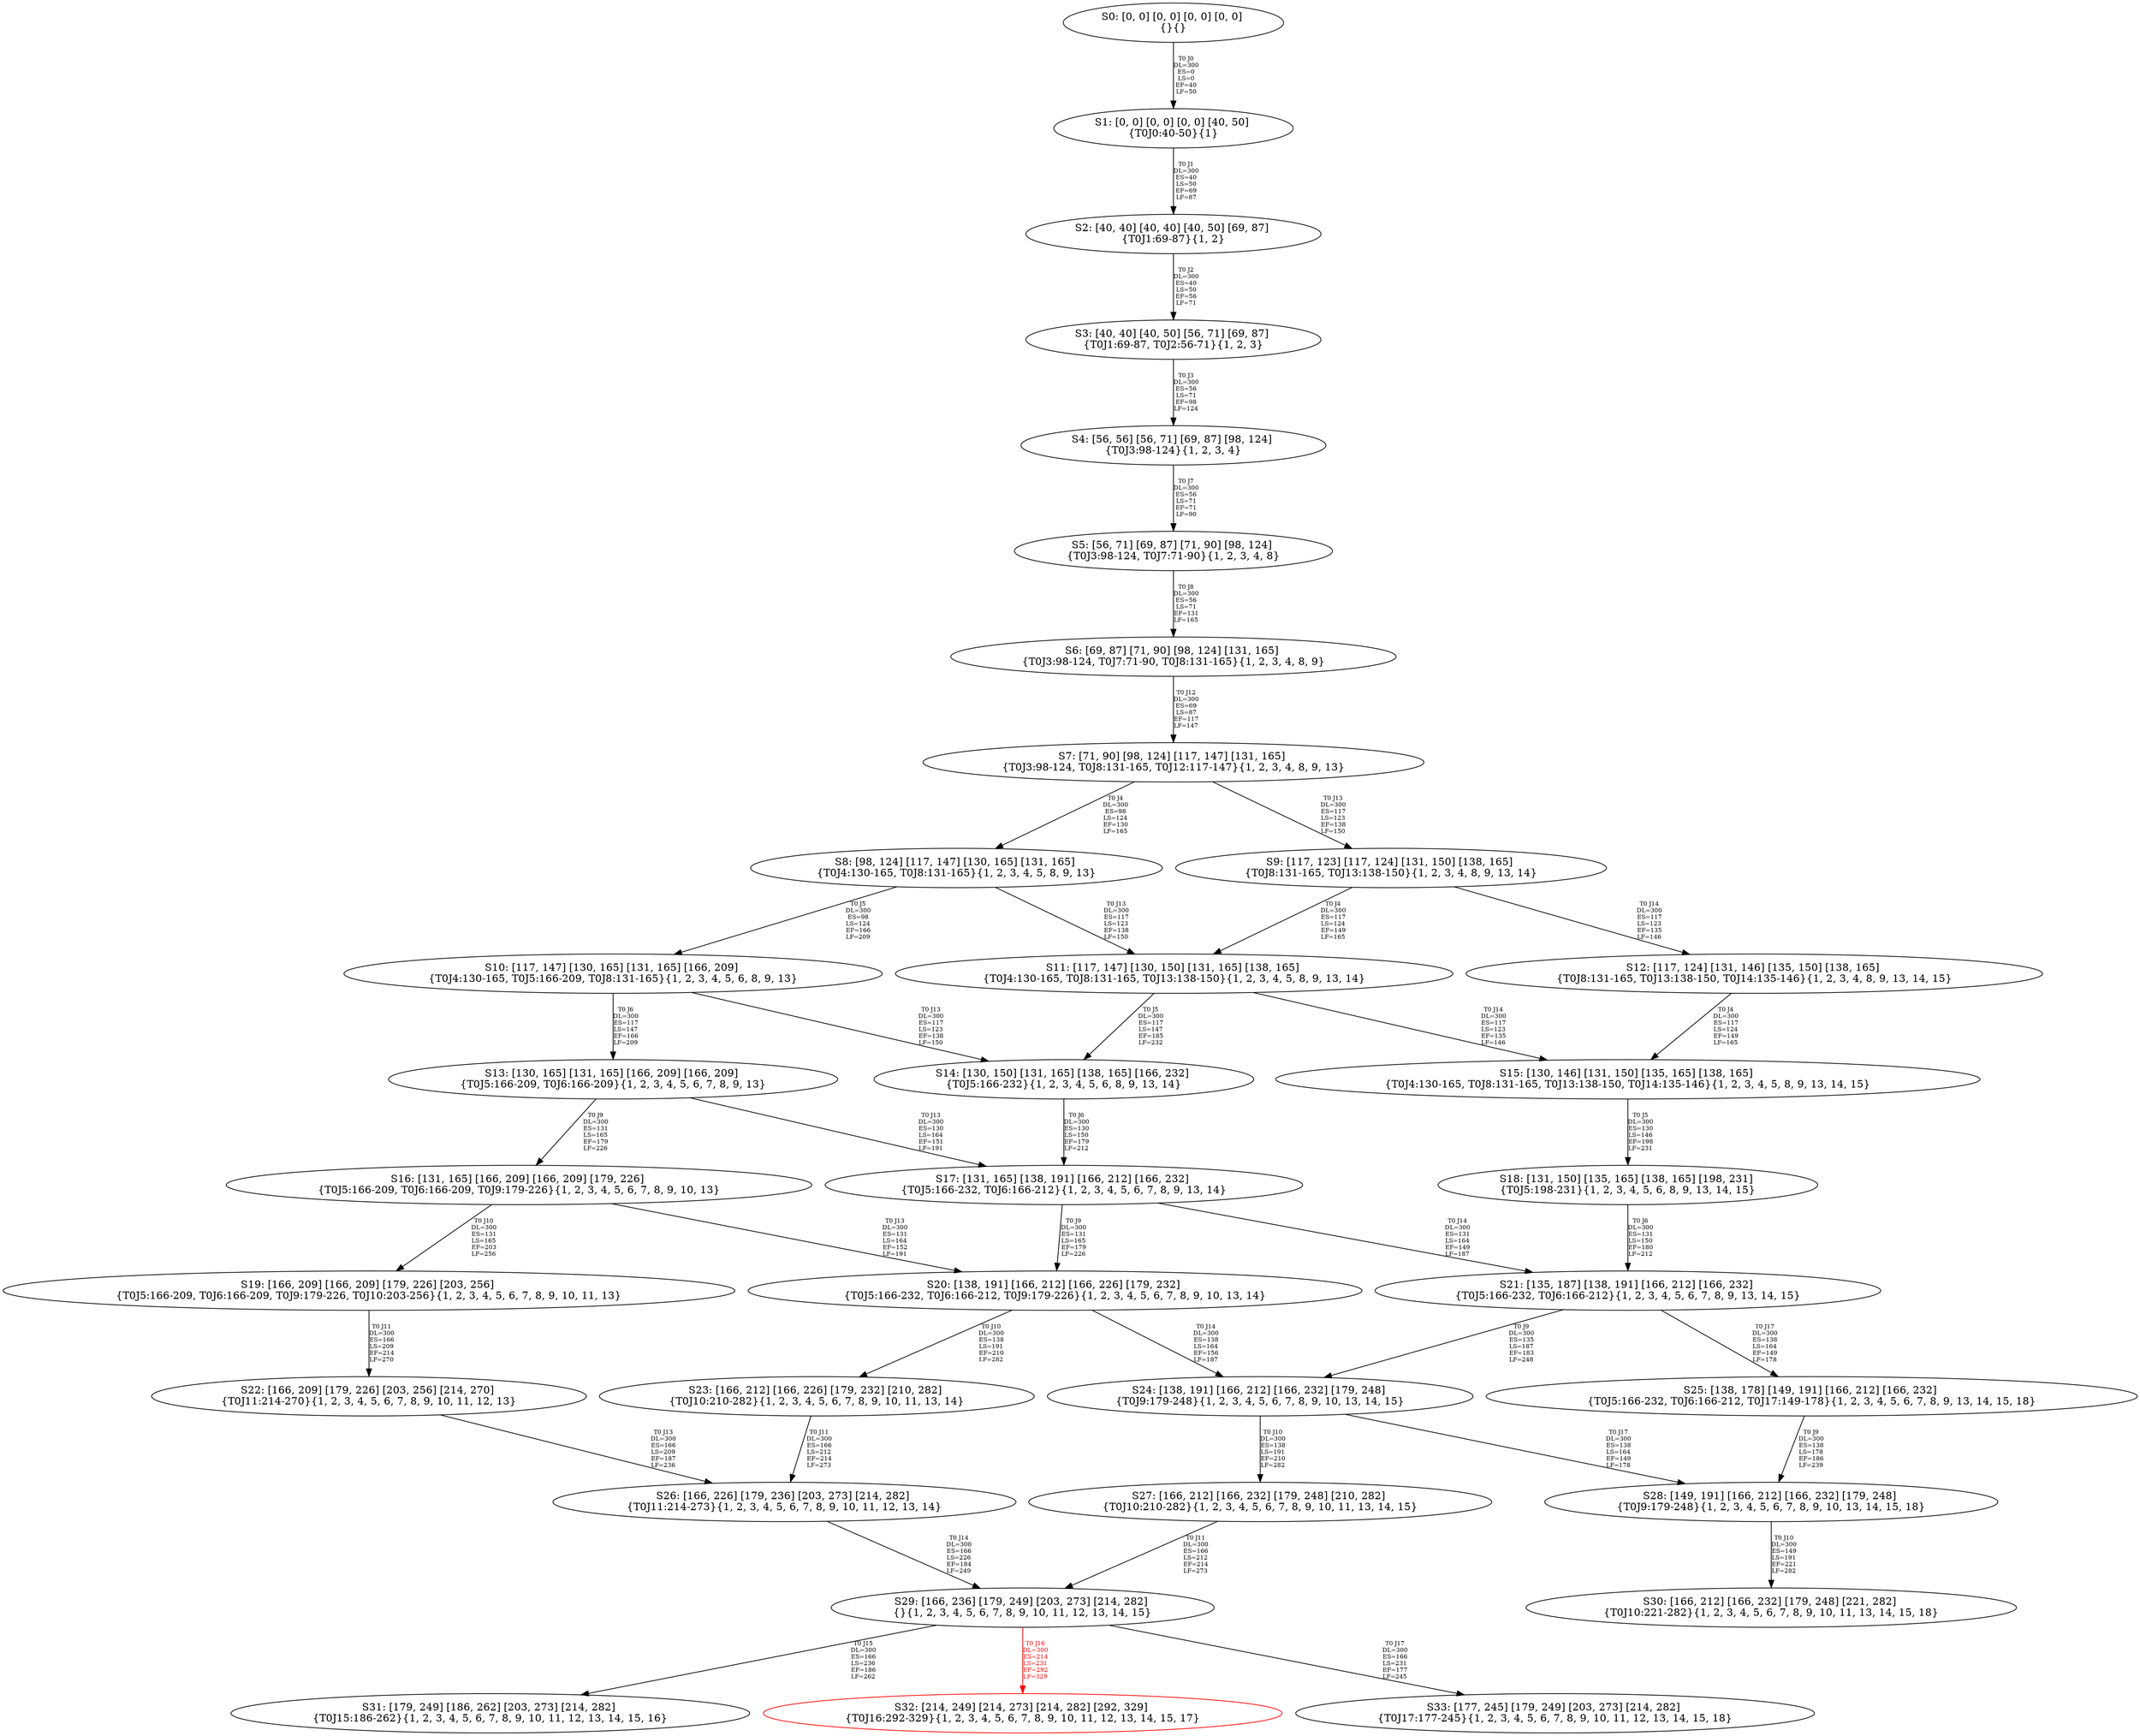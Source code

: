 digraph {
	S0[label="S0: [0, 0] [0, 0] [0, 0] [0, 0] \n{}{}"];
	S1[label="S1: [0, 0] [0, 0] [0, 0] [40, 50] \n{T0J0:40-50}{1}"];
	S2[label="S2: [40, 40] [40, 40] [40, 50] [69, 87] \n{T0J1:69-87}{1, 2}"];
	S3[label="S3: [40, 40] [40, 50] [56, 71] [69, 87] \n{T0J1:69-87, T0J2:56-71}{1, 2, 3}"];
	S4[label="S4: [56, 56] [56, 71] [69, 87] [98, 124] \n{T0J3:98-124}{1, 2, 3, 4}"];
	S5[label="S5: [56, 71] [69, 87] [71, 90] [98, 124] \n{T0J3:98-124, T0J7:71-90}{1, 2, 3, 4, 8}"];
	S6[label="S6: [69, 87] [71, 90] [98, 124] [131, 165] \n{T0J3:98-124, T0J7:71-90, T0J8:131-165}{1, 2, 3, 4, 8, 9}"];
	S7[label="S7: [71, 90] [98, 124] [117, 147] [131, 165] \n{T0J3:98-124, T0J8:131-165, T0J12:117-147}{1, 2, 3, 4, 8, 9, 13}"];
	S8[label="S8: [98, 124] [117, 147] [130, 165] [131, 165] \n{T0J4:130-165, T0J8:131-165}{1, 2, 3, 4, 5, 8, 9, 13}"];
	S9[label="S9: [117, 123] [117, 124] [131, 150] [138, 165] \n{T0J8:131-165, T0J13:138-150}{1, 2, 3, 4, 8, 9, 13, 14}"];
	S10[label="S10: [117, 147] [130, 165] [131, 165] [166, 209] \n{T0J4:130-165, T0J5:166-209, T0J8:131-165}{1, 2, 3, 4, 5, 6, 8, 9, 13}"];
	S11[label="S11: [117, 147] [130, 150] [131, 165] [138, 165] \n{T0J4:130-165, T0J8:131-165, T0J13:138-150}{1, 2, 3, 4, 5, 8, 9, 13, 14}"];
	S12[label="S12: [117, 124] [131, 146] [135, 150] [138, 165] \n{T0J8:131-165, T0J13:138-150, T0J14:135-146}{1, 2, 3, 4, 8, 9, 13, 14, 15}"];
	S13[label="S13: [130, 165] [131, 165] [166, 209] [166, 209] \n{T0J5:166-209, T0J6:166-209}{1, 2, 3, 4, 5, 6, 7, 8, 9, 13}"];
	S14[label="S14: [130, 150] [131, 165] [138, 165] [166, 232] \n{T0J5:166-232}{1, 2, 3, 4, 5, 6, 8, 9, 13, 14}"];
	S15[label="S15: [130, 146] [131, 150] [135, 165] [138, 165] \n{T0J4:130-165, T0J8:131-165, T0J13:138-150, T0J14:135-146}{1, 2, 3, 4, 5, 8, 9, 13, 14, 15}"];
	S16[label="S16: [131, 165] [166, 209] [166, 209] [179, 226] \n{T0J5:166-209, T0J6:166-209, T0J9:179-226}{1, 2, 3, 4, 5, 6, 7, 8, 9, 10, 13}"];
	S17[label="S17: [131, 165] [138, 191] [166, 212] [166, 232] \n{T0J5:166-232, T0J6:166-212}{1, 2, 3, 4, 5, 6, 7, 8, 9, 13, 14}"];
	S18[label="S18: [131, 150] [135, 165] [138, 165] [198, 231] \n{T0J5:198-231}{1, 2, 3, 4, 5, 6, 8, 9, 13, 14, 15}"];
	S19[label="S19: [166, 209] [166, 209] [179, 226] [203, 256] \n{T0J5:166-209, T0J6:166-209, T0J9:179-226, T0J10:203-256}{1, 2, 3, 4, 5, 6, 7, 8, 9, 10, 11, 13}"];
	S20[label="S20: [138, 191] [166, 212] [166, 226] [179, 232] \n{T0J5:166-232, T0J6:166-212, T0J9:179-226}{1, 2, 3, 4, 5, 6, 7, 8, 9, 10, 13, 14}"];
	S21[label="S21: [135, 187] [138, 191] [166, 212] [166, 232] \n{T0J5:166-232, T0J6:166-212}{1, 2, 3, 4, 5, 6, 7, 8, 9, 13, 14, 15}"];
	S22[label="S22: [166, 209] [179, 226] [203, 256] [214, 270] \n{T0J11:214-270}{1, 2, 3, 4, 5, 6, 7, 8, 9, 10, 11, 12, 13}"];
	S23[label="S23: [166, 212] [166, 226] [179, 232] [210, 282] \n{T0J10:210-282}{1, 2, 3, 4, 5, 6, 7, 8, 9, 10, 11, 13, 14}"];
	S24[label="S24: [138, 191] [166, 212] [166, 232] [179, 248] \n{T0J9:179-248}{1, 2, 3, 4, 5, 6, 7, 8, 9, 10, 13, 14, 15}"];
	S25[label="S25: [138, 178] [149, 191] [166, 212] [166, 232] \n{T0J5:166-232, T0J6:166-212, T0J17:149-178}{1, 2, 3, 4, 5, 6, 7, 8, 9, 13, 14, 15, 18}"];
	S26[label="S26: [166, 226] [179, 236] [203, 273] [214, 282] \n{T0J11:214-273}{1, 2, 3, 4, 5, 6, 7, 8, 9, 10, 11, 12, 13, 14}"];
	S27[label="S27: [166, 212] [166, 232] [179, 248] [210, 282] \n{T0J10:210-282}{1, 2, 3, 4, 5, 6, 7, 8, 9, 10, 11, 13, 14, 15}"];
	S28[label="S28: [149, 191] [166, 212] [166, 232] [179, 248] \n{T0J9:179-248}{1, 2, 3, 4, 5, 6, 7, 8, 9, 10, 13, 14, 15, 18}"];
	S29[label="S29: [166, 236] [179, 249] [203, 273] [214, 282] \n{}{1, 2, 3, 4, 5, 6, 7, 8, 9, 10, 11, 12, 13, 14, 15}"];
	S30[label="S30: [166, 212] [166, 232] [179, 248] [221, 282] \n{T0J10:221-282}{1, 2, 3, 4, 5, 6, 7, 8, 9, 10, 11, 13, 14, 15, 18}"];
	S31[label="S31: [179, 249] [186, 262] [203, 273] [214, 282] \n{T0J15:186-262}{1, 2, 3, 4, 5, 6, 7, 8, 9, 10, 11, 12, 13, 14, 15, 16}"];
	S32[label="S32: [214, 249] [214, 273] [214, 282] [292, 329] \n{T0J16:292-329}{1, 2, 3, 4, 5, 6, 7, 8, 9, 10, 11, 12, 13, 14, 15, 17}"];
	S33[label="S33: [177, 245] [179, 249] [203, 273] [214, 282] \n{T0J17:177-245}{1, 2, 3, 4, 5, 6, 7, 8, 9, 10, 11, 12, 13, 14, 15, 18}"];
	S0 -> S1[label="T0 J0\nDL=300\nES=0\nLS=0\nEF=40\nLF=50",fontsize=8];
	S1 -> S2[label="T0 J1\nDL=300\nES=40\nLS=50\nEF=69\nLF=87",fontsize=8];
	S2 -> S3[label="T0 J2\nDL=300\nES=40\nLS=50\nEF=56\nLF=71",fontsize=8];
	S3 -> S4[label="T0 J3\nDL=300\nES=56\nLS=71\nEF=98\nLF=124",fontsize=8];
	S4 -> S5[label="T0 J7\nDL=300\nES=56\nLS=71\nEF=71\nLF=90",fontsize=8];
	S5 -> S6[label="T0 J8\nDL=300\nES=56\nLS=71\nEF=131\nLF=165",fontsize=8];
	S6 -> S7[label="T0 J12\nDL=300\nES=69\nLS=87\nEF=117\nLF=147",fontsize=8];
	S7 -> S8[label="T0 J4\nDL=300\nES=98\nLS=124\nEF=130\nLF=165",fontsize=8];
	S7 -> S9[label="T0 J13\nDL=300\nES=117\nLS=123\nEF=138\nLF=150",fontsize=8];
	S8 -> S10[label="T0 J5\nDL=300\nES=98\nLS=124\nEF=166\nLF=209",fontsize=8];
	S8 -> S11[label="T0 J13\nDL=300\nES=117\nLS=123\nEF=138\nLF=150",fontsize=8];
	S9 -> S11[label="T0 J4\nDL=300\nES=117\nLS=124\nEF=149\nLF=165",fontsize=8];
	S9 -> S12[label="T0 J14\nDL=300\nES=117\nLS=123\nEF=135\nLF=146",fontsize=8];
	S10 -> S13[label="T0 J6\nDL=300\nES=117\nLS=147\nEF=166\nLF=209",fontsize=8];
	S10 -> S14[label="T0 J13\nDL=300\nES=117\nLS=123\nEF=138\nLF=150",fontsize=8];
	S11 -> S14[label="T0 J5\nDL=300\nES=117\nLS=147\nEF=185\nLF=232",fontsize=8];
	S11 -> S15[label="T0 J14\nDL=300\nES=117\nLS=123\nEF=135\nLF=146",fontsize=8];
	S12 -> S15[label="T0 J4\nDL=300\nES=117\nLS=124\nEF=149\nLF=165",fontsize=8];
	S13 -> S16[label="T0 J9\nDL=300\nES=131\nLS=165\nEF=179\nLF=226",fontsize=8];
	S13 -> S17[label="T0 J13\nDL=300\nES=130\nLS=164\nEF=151\nLF=191",fontsize=8];
	S14 -> S17[label="T0 J6\nDL=300\nES=130\nLS=150\nEF=179\nLF=212",fontsize=8];
	S15 -> S18[label="T0 J5\nDL=300\nES=130\nLS=146\nEF=198\nLF=231",fontsize=8];
	S16 -> S19[label="T0 J10\nDL=300\nES=131\nLS=165\nEF=203\nLF=256",fontsize=8];
	S16 -> S20[label="T0 J13\nDL=300\nES=131\nLS=164\nEF=152\nLF=191",fontsize=8];
	S17 -> S20[label="T0 J9\nDL=300\nES=131\nLS=165\nEF=179\nLF=226",fontsize=8];
	S17 -> S21[label="T0 J14\nDL=300\nES=131\nLS=164\nEF=149\nLF=187",fontsize=8];
	S18 -> S21[label="T0 J6\nDL=300\nES=131\nLS=150\nEF=180\nLF=212",fontsize=8];
	S19 -> S22[label="T0 J11\nDL=300\nES=166\nLS=209\nEF=214\nLF=270",fontsize=8];
	S20 -> S23[label="T0 J10\nDL=300\nES=138\nLS=191\nEF=210\nLF=282",fontsize=8];
	S20 -> S24[label="T0 J14\nDL=300\nES=138\nLS=164\nEF=156\nLF=187",fontsize=8];
	S21 -> S24[label="T0 J9\nDL=300\nES=135\nLS=187\nEF=183\nLF=248",fontsize=8];
	S21 -> S25[label="T0 J17\nDL=300\nES=138\nLS=164\nEF=149\nLF=178",fontsize=8];
	S22 -> S26[label="T0 J13\nDL=300\nES=166\nLS=209\nEF=187\nLF=236",fontsize=8];
	S23 -> S26[label="T0 J11\nDL=300\nES=166\nLS=212\nEF=214\nLF=273",fontsize=8];
	S24 -> S27[label="T0 J10\nDL=300\nES=138\nLS=191\nEF=210\nLF=282",fontsize=8];
	S24 -> S28[label="T0 J17\nDL=300\nES=138\nLS=164\nEF=149\nLF=178",fontsize=8];
	S25 -> S28[label="T0 J9\nDL=300\nES=138\nLS=178\nEF=186\nLF=239",fontsize=8];
	S26 -> S29[label="T0 J14\nDL=300\nES=166\nLS=226\nEF=184\nLF=249",fontsize=8];
	S27 -> S29[label="T0 J11\nDL=300\nES=166\nLS=212\nEF=214\nLF=273",fontsize=8];
	S28 -> S30[label="T0 J10\nDL=300\nES=149\nLS=191\nEF=221\nLF=282",fontsize=8];
	S29 -> S31[label="T0 J15\nDL=300\nES=166\nLS=236\nEF=186\nLF=262",fontsize=8];
	S29 -> S32[label="T0 J16\nDL=300\nES=214\nLS=231\nEF=292\nLF=329",color=Red,fontcolor=Red,fontsize=8];
S32[color=Red];
	S29 -> S33[label="T0 J17\nDL=300\nES=166\nLS=231\nEF=177\nLF=245",fontsize=8];
}
